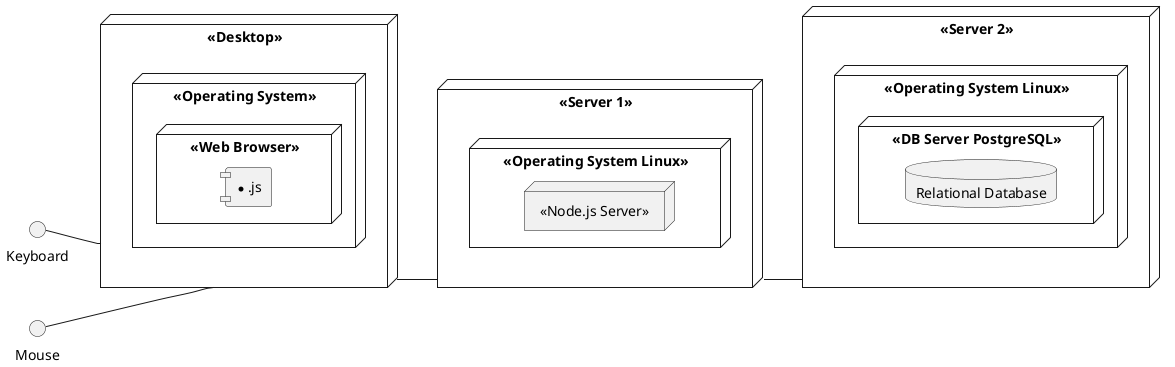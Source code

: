 @startuml Deployment

left to right direction
skinparam componentStyle uml1

node "<<Desktop>>" as dk {
    node "<<Operating System>>" {
        node "<<Web Browser>>" {
            component [*.js]
        }
    }
}

interface Keyboard
interface Mouse

Keyboard -- dk
Mouse -- dk

node "<<Server 1>>" as s1 {
    node "<<Operating System Linux>>" as l1 {
        node "<<Node.js Server>>" {
        }
    }
}

dk -- s1

node "<<Server 2>>" as s2 {
    node "<<Operating System Linux>>" as l2 {
        node "<<DB Server PostgreSQL>>" {
            database "Relational Database"
        }
    }
}

s1 -- s2

@enduml